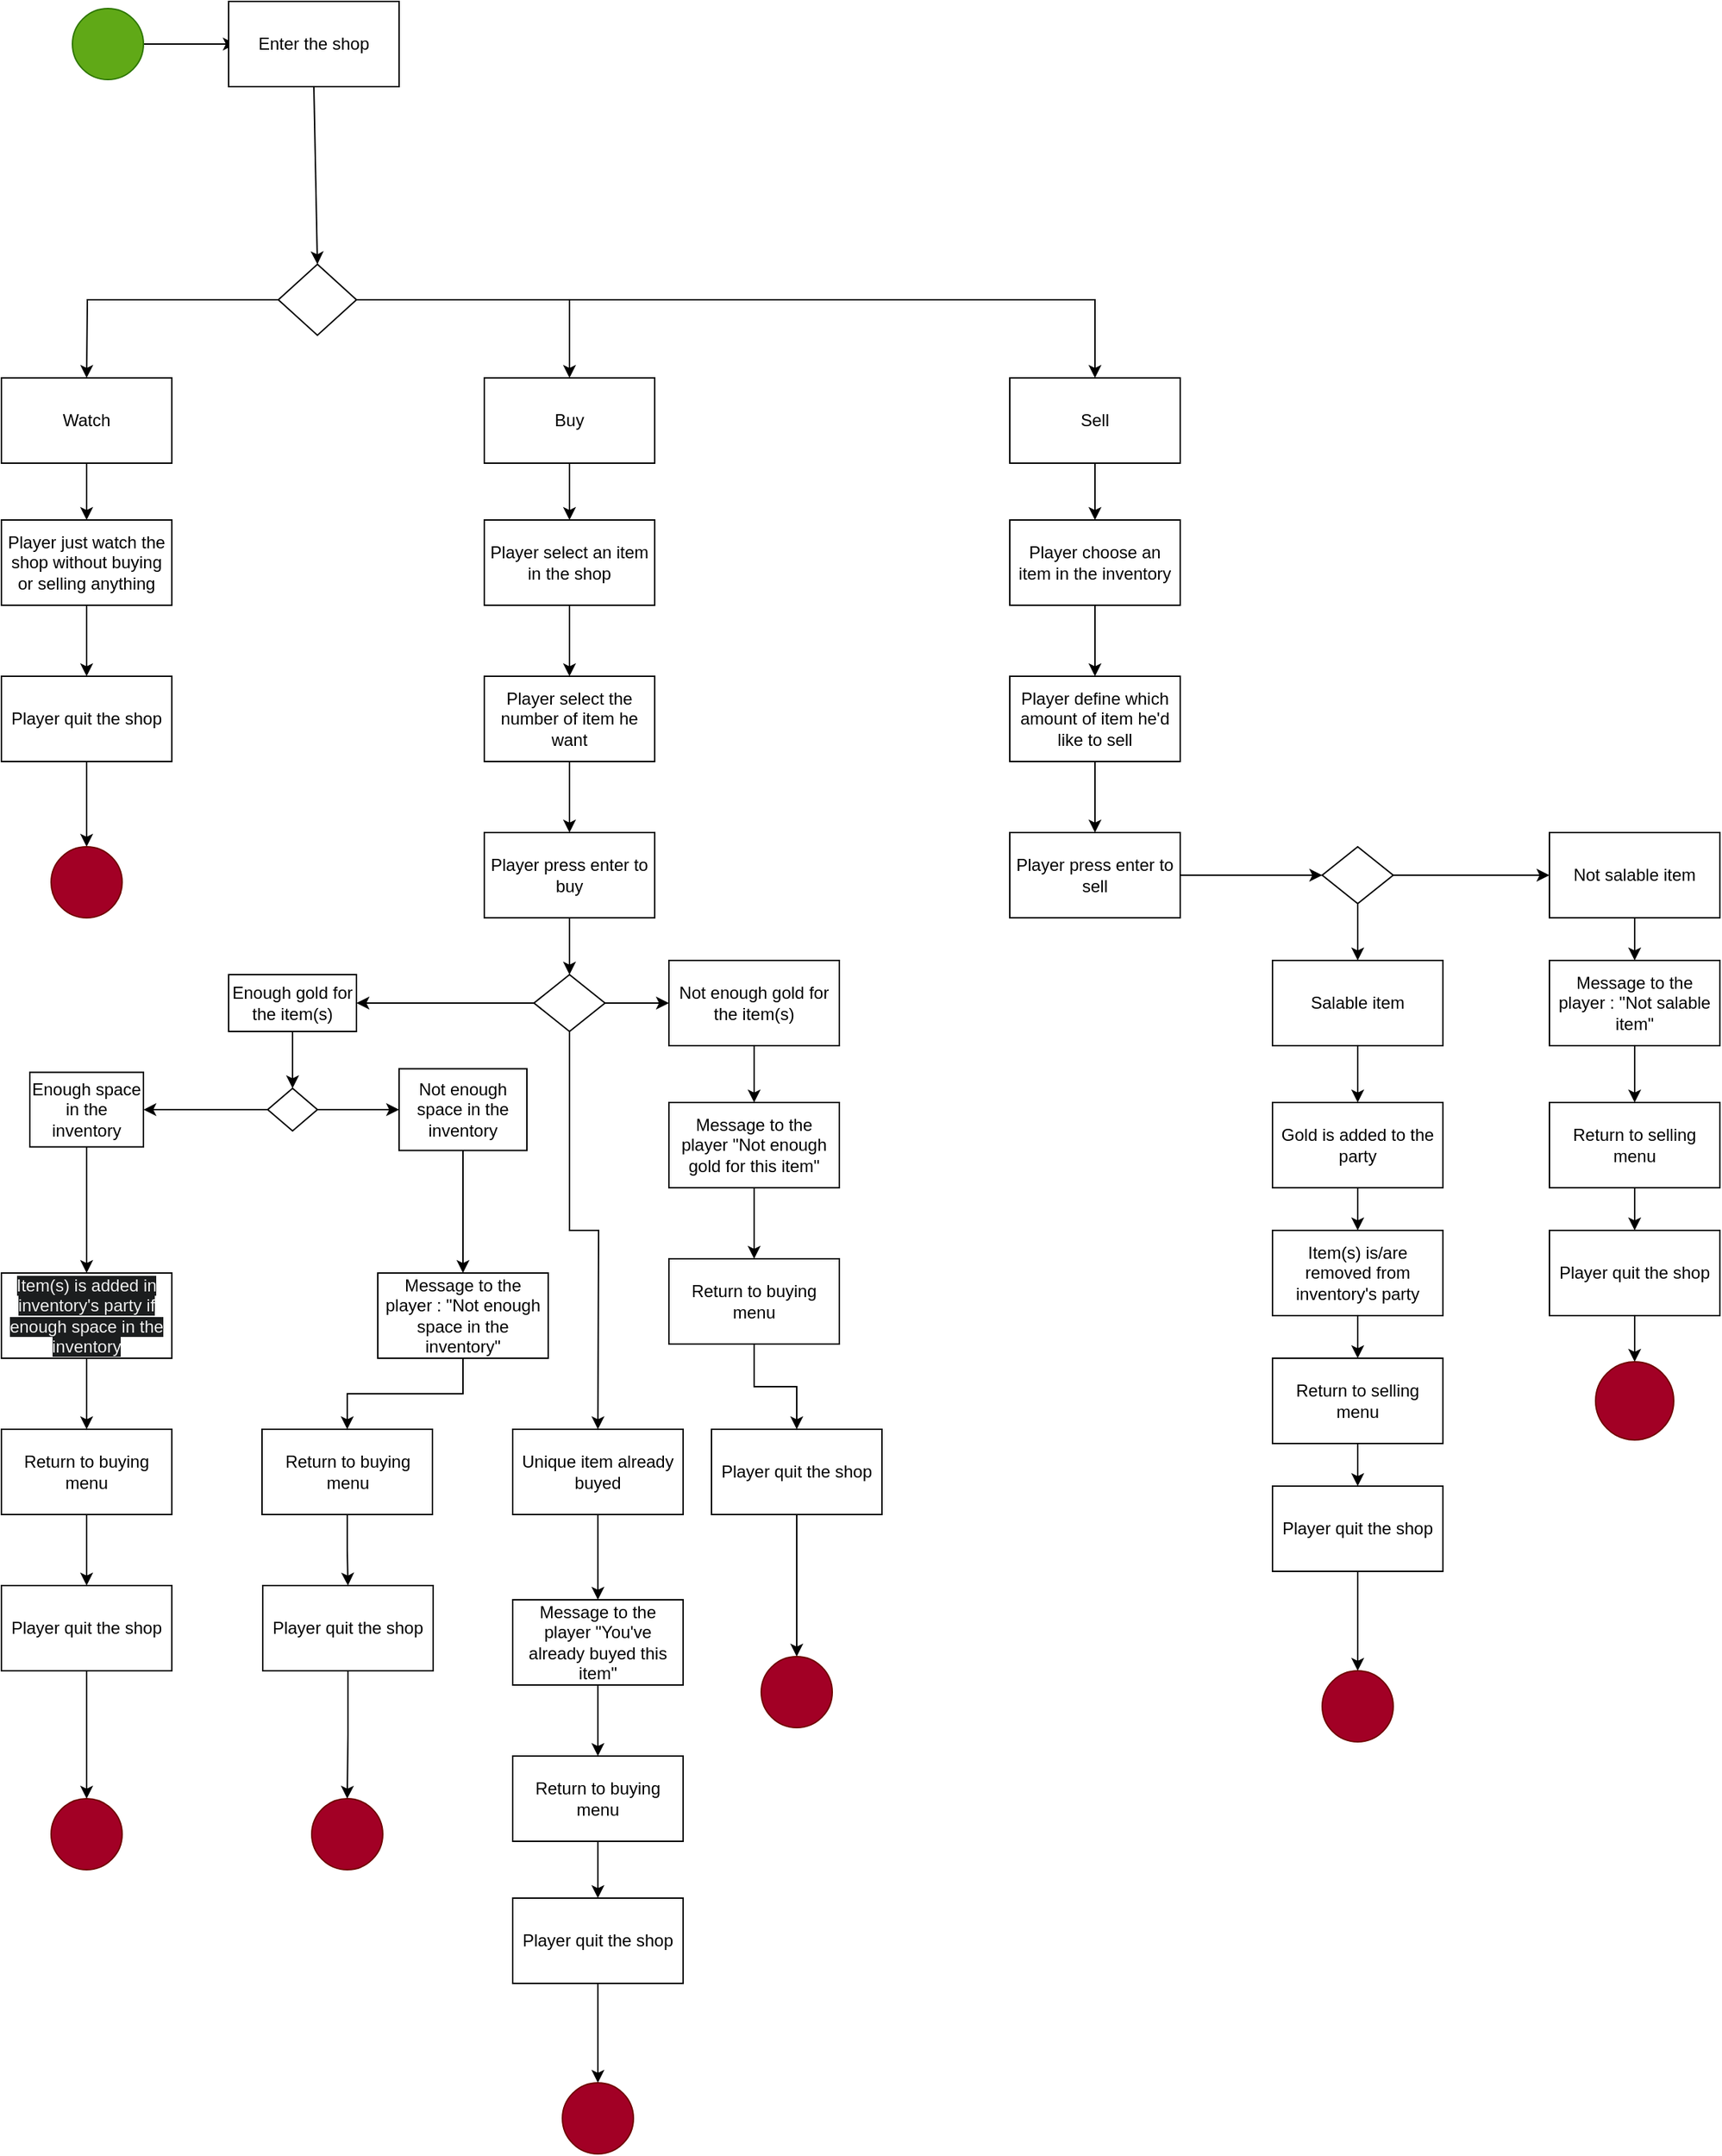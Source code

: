 <mxfile version="24.4.0" type="device">
  <diagram name="Page-1" id="2qSykwCqob5GgjjTFRmC">
    <mxGraphModel dx="2187" dy="1471" grid="1" gridSize="10" guides="1" tooltips="1" connect="1" arrows="1" fold="1" page="1" pageScale="1" pageWidth="827" pageHeight="1169" math="0" shadow="0">
      <root>
        <mxCell id="0" />
        <mxCell id="1" parent="0" />
        <mxCell id="kKEuB6KCMMG8iKgPUJUL-3" value="" style="edgeStyle=orthogonalEdgeStyle;rounded=0;orthogonalLoop=1;jettySize=auto;html=1;" parent="1" source="kKEuB6KCMMG8iKgPUJUL-1" edge="1">
          <mxGeometry relative="1" as="geometry">
            <mxPoint x="275" y="115" as="targetPoint" />
          </mxGeometry>
        </mxCell>
        <mxCell id="kKEuB6KCMMG8iKgPUJUL-1" value="" style="ellipse;whiteSpace=wrap;html=1;aspect=fixed;fillColor=#60a917;fontColor=#ffffff;strokeColor=#2D7600;" parent="1" vertex="1">
          <mxGeometry x="160" y="90" width="50" height="50" as="geometry" />
        </mxCell>
        <mxCell id="kKEuB6KCMMG8iKgPUJUL-4" value="Enter the shop" style="rounded=0;whiteSpace=wrap;html=1;" parent="1" vertex="1">
          <mxGeometry x="270" y="85" width="120" height="60" as="geometry" />
        </mxCell>
        <mxCell id="kKEuB6KCMMG8iKgPUJUL-9" style="edgeStyle=orthogonalEdgeStyle;rounded=0;orthogonalLoop=1;jettySize=auto;html=1;exitX=0;exitY=0.5;exitDx=0;exitDy=0;" parent="1" source="kKEuB6KCMMG8iKgPUJUL-6" edge="1">
          <mxGeometry relative="1" as="geometry">
            <mxPoint x="170" y="350" as="targetPoint" />
          </mxGeometry>
        </mxCell>
        <mxCell id="kKEuB6KCMMG8iKgPUJUL-13" style="edgeStyle=orthogonalEdgeStyle;rounded=0;orthogonalLoop=1;jettySize=auto;html=1;" parent="1" source="kKEuB6KCMMG8iKgPUJUL-6" target="kKEuB6KCMMG8iKgPUJUL-14" edge="1">
          <mxGeometry relative="1" as="geometry">
            <mxPoint x="470" y="340" as="targetPoint" />
          </mxGeometry>
        </mxCell>
        <mxCell id="A2CEU6B4wEXsO5W5bzTi-32" style="edgeStyle=orthogonalEdgeStyle;rounded=0;orthogonalLoop=1;jettySize=auto;html=1;entryX=0.5;entryY=0;entryDx=0;entryDy=0;" edge="1" parent="1" source="kKEuB6KCMMG8iKgPUJUL-6" target="kKEuB6KCMMG8iKgPUJUL-12">
          <mxGeometry relative="1" as="geometry">
            <mxPoint x="850" y="295" as="targetPoint" />
          </mxGeometry>
        </mxCell>
        <mxCell id="kKEuB6KCMMG8iKgPUJUL-6" value="" style="rhombus;whiteSpace=wrap;html=1;" parent="1" vertex="1">
          <mxGeometry x="305" y="270" width="55" height="50" as="geometry" />
        </mxCell>
        <mxCell id="kKEuB6KCMMG8iKgPUJUL-8" value="" style="endArrow=classic;html=1;rounded=0;entryX=0.5;entryY=0;entryDx=0;entryDy=0;exitX=0.5;exitY=1;exitDx=0;exitDy=0;" parent="1" source="kKEuB6KCMMG8iKgPUJUL-4" target="kKEuB6KCMMG8iKgPUJUL-6" edge="1">
          <mxGeometry width="50" height="50" relative="1" as="geometry">
            <mxPoint x="330" y="150" as="sourcePoint" />
            <mxPoint x="440" y="320" as="targetPoint" />
          </mxGeometry>
        </mxCell>
        <mxCell id="kKEuB6KCMMG8iKgPUJUL-15" style="edgeStyle=orthogonalEdgeStyle;rounded=0;orthogonalLoop=1;jettySize=auto;html=1;" parent="1" source="kKEuB6KCMMG8iKgPUJUL-10" target="kKEuB6KCMMG8iKgPUJUL-16" edge="1">
          <mxGeometry relative="1" as="geometry">
            <mxPoint x="170" y="480" as="targetPoint" />
          </mxGeometry>
        </mxCell>
        <mxCell id="kKEuB6KCMMG8iKgPUJUL-10" value="Watch" style="rounded=0;whiteSpace=wrap;html=1;" parent="1" vertex="1">
          <mxGeometry x="110" y="350" width="120" height="60" as="geometry" />
        </mxCell>
        <mxCell id="A2CEU6B4wEXsO5W5bzTi-59" style="edgeStyle=orthogonalEdgeStyle;rounded=0;orthogonalLoop=1;jettySize=auto;html=1;" edge="1" parent="1" source="kKEuB6KCMMG8iKgPUJUL-12" target="A2CEU6B4wEXsO5W5bzTi-60">
          <mxGeometry relative="1" as="geometry">
            <mxPoint x="880" y="470" as="targetPoint" />
          </mxGeometry>
        </mxCell>
        <mxCell id="kKEuB6KCMMG8iKgPUJUL-12" value="Sell" style="rounded=0;whiteSpace=wrap;html=1;" parent="1" vertex="1">
          <mxGeometry x="820" y="350" width="120" height="60" as="geometry" />
        </mxCell>
        <mxCell id="kKEuB6KCMMG8iKgPUJUL-22" style="edgeStyle=orthogonalEdgeStyle;rounded=0;orthogonalLoop=1;jettySize=auto;html=1;" parent="1" source="kKEuB6KCMMG8iKgPUJUL-14" target="kKEuB6KCMMG8iKgPUJUL-23" edge="1">
          <mxGeometry relative="1" as="geometry">
            <mxPoint x="510" y="480" as="targetPoint" />
          </mxGeometry>
        </mxCell>
        <mxCell id="kKEuB6KCMMG8iKgPUJUL-14" value="Buy" style="rounded=0;whiteSpace=wrap;html=1;" parent="1" vertex="1">
          <mxGeometry x="450" y="350" width="120" height="60" as="geometry" />
        </mxCell>
        <mxCell id="kKEuB6KCMMG8iKgPUJUL-17" style="edgeStyle=orthogonalEdgeStyle;rounded=0;orthogonalLoop=1;jettySize=auto;html=1;" parent="1" source="kKEuB6KCMMG8iKgPUJUL-16" edge="1">
          <mxGeometry relative="1" as="geometry">
            <mxPoint x="170" y="560" as="targetPoint" />
          </mxGeometry>
        </mxCell>
        <mxCell id="kKEuB6KCMMG8iKgPUJUL-16" value="Player just watch the shop without buying or selling anything" style="rounded=0;whiteSpace=wrap;html=1;" parent="1" vertex="1">
          <mxGeometry x="110" y="450" width="120" height="60" as="geometry" />
        </mxCell>
        <mxCell id="kKEuB6KCMMG8iKgPUJUL-20" style="edgeStyle=orthogonalEdgeStyle;rounded=0;orthogonalLoop=1;jettySize=auto;html=1;" parent="1" source="kKEuB6KCMMG8iKgPUJUL-19" target="kKEuB6KCMMG8iKgPUJUL-21" edge="1">
          <mxGeometry relative="1" as="geometry">
            <mxPoint x="170" y="690" as="targetPoint" />
          </mxGeometry>
        </mxCell>
        <mxCell id="kKEuB6KCMMG8iKgPUJUL-19" value="Player quit the shop" style="rounded=0;whiteSpace=wrap;html=1;" parent="1" vertex="1">
          <mxGeometry x="110" y="560" width="120" height="60" as="geometry" />
        </mxCell>
        <mxCell id="kKEuB6KCMMG8iKgPUJUL-21" value="" style="ellipse;whiteSpace=wrap;html=1;aspect=fixed;fillColor=#a20025;fontColor=#ffffff;strokeColor=#6F0000;" parent="1" vertex="1">
          <mxGeometry x="145" y="680" width="50" height="50" as="geometry" />
        </mxCell>
        <mxCell id="kKEuB6KCMMG8iKgPUJUL-24" style="edgeStyle=orthogonalEdgeStyle;rounded=0;orthogonalLoop=1;jettySize=auto;html=1;" parent="1" source="kKEuB6KCMMG8iKgPUJUL-23" target="kKEuB6KCMMG8iKgPUJUL-25" edge="1">
          <mxGeometry relative="1" as="geometry">
            <mxPoint x="510" y="560" as="targetPoint" />
          </mxGeometry>
        </mxCell>
        <mxCell id="kKEuB6KCMMG8iKgPUJUL-23" value="Player select an item in the shop" style="rounded=0;whiteSpace=wrap;html=1;" parent="1" vertex="1">
          <mxGeometry x="450" y="450" width="120" height="60" as="geometry" />
        </mxCell>
        <mxCell id="A2CEU6B4wEXsO5W5bzTi-1" style="edgeStyle=orthogonalEdgeStyle;rounded=0;orthogonalLoop=1;jettySize=auto;html=1;" edge="1" parent="1" source="kKEuB6KCMMG8iKgPUJUL-25">
          <mxGeometry relative="1" as="geometry">
            <mxPoint x="510" y="670" as="targetPoint" />
          </mxGeometry>
        </mxCell>
        <mxCell id="kKEuB6KCMMG8iKgPUJUL-25" value="Player select the number of item he want" style="rounded=0;whiteSpace=wrap;html=1;" parent="1" vertex="1">
          <mxGeometry x="450" y="560" width="120" height="60" as="geometry" />
        </mxCell>
        <mxCell id="A2CEU6B4wEXsO5W5bzTi-3" style="edgeStyle=orthogonalEdgeStyle;rounded=0;orthogonalLoop=1;jettySize=auto;html=1;" edge="1" parent="1" source="A2CEU6B4wEXsO5W5bzTi-2" target="A2CEU6B4wEXsO5W5bzTi-12">
          <mxGeometry relative="1" as="geometry">
            <mxPoint x="510" y="770" as="targetPoint" />
          </mxGeometry>
        </mxCell>
        <mxCell id="A2CEU6B4wEXsO5W5bzTi-2" value="Player press enter to buy" style="rounded=0;whiteSpace=wrap;html=1;" vertex="1" parent="1">
          <mxGeometry x="450" y="670" width="120" height="60" as="geometry" />
        </mxCell>
        <mxCell id="A2CEU6B4wEXsO5W5bzTi-33" style="edgeStyle=orthogonalEdgeStyle;rounded=0;orthogonalLoop=1;jettySize=auto;html=1;" edge="1" parent="1" source="A2CEU6B4wEXsO5W5bzTi-6" target="A2CEU6B4wEXsO5W5bzTi-34">
          <mxGeometry relative="1" as="geometry">
            <mxPoint x="170" y="1100" as="targetPoint" />
          </mxGeometry>
        </mxCell>
        <mxCell id="A2CEU6B4wEXsO5W5bzTi-6" value="&lt;span style=&quot;color: rgb(240, 240, 240); font-family: Helvetica; font-size: 12px; font-style: normal; font-variant-ligatures: normal; font-variant-caps: normal; font-weight: 400; letter-spacing: normal; orphans: 2; text-align: left; text-indent: 0px; text-transform: none; widows: 2; word-spacing: 0px; -webkit-text-stroke-width: 0px; white-space: normal; background-color: rgb(27, 29, 30); text-decoration-thickness: initial; text-decoration-style: initial; text-decoration-color: initial; display: inline !important; float: none;&quot;&gt;Item(s) is added in inventory&#39;s party if enough space in the inventory&lt;/span&gt;" style="rounded=0;whiteSpace=wrap;html=1;" vertex="1" parent="1">
          <mxGeometry x="110" y="980" width="120" height="60" as="geometry" />
        </mxCell>
        <mxCell id="A2CEU6B4wEXsO5W5bzTi-9" style="edgeStyle=orthogonalEdgeStyle;rounded=0;orthogonalLoop=1;jettySize=auto;html=1;" edge="1" parent="1" source="A2CEU6B4wEXsO5W5bzTi-8" target="A2CEU6B4wEXsO5W5bzTi-10">
          <mxGeometry relative="1" as="geometry">
            <mxPoint x="690" y="910" as="targetPoint" />
          </mxGeometry>
        </mxCell>
        <mxCell id="A2CEU6B4wEXsO5W5bzTi-8" value="Not enough gold for the item(s)" style="rounded=0;whiteSpace=wrap;html=1;" vertex="1" parent="1">
          <mxGeometry x="580" y="760" width="120" height="60" as="geometry" />
        </mxCell>
        <mxCell id="A2CEU6B4wEXsO5W5bzTi-39" style="edgeStyle=orthogonalEdgeStyle;rounded=0;orthogonalLoop=1;jettySize=auto;html=1;" edge="1" parent="1" source="A2CEU6B4wEXsO5W5bzTi-10" target="A2CEU6B4wEXsO5W5bzTi-40">
          <mxGeometry relative="1" as="geometry">
            <mxPoint x="640" y="1000" as="targetPoint" />
          </mxGeometry>
        </mxCell>
        <mxCell id="A2CEU6B4wEXsO5W5bzTi-10" value="Message to the player &quot;Not enough gold for this item&quot;" style="rounded=0;whiteSpace=wrap;html=1;" vertex="1" parent="1">
          <mxGeometry x="580" y="860" width="120" height="60" as="geometry" />
        </mxCell>
        <mxCell id="A2CEU6B4wEXsO5W5bzTi-13" style="edgeStyle=orthogonalEdgeStyle;rounded=0;orthogonalLoop=1;jettySize=auto;html=1;entryX=0;entryY=0.5;entryDx=0;entryDy=0;" edge="1" parent="1" source="A2CEU6B4wEXsO5W5bzTi-12" target="A2CEU6B4wEXsO5W5bzTi-8">
          <mxGeometry relative="1" as="geometry" />
        </mxCell>
        <mxCell id="A2CEU6B4wEXsO5W5bzTi-14" style="edgeStyle=orthogonalEdgeStyle;rounded=0;orthogonalLoop=1;jettySize=auto;html=1;" edge="1" parent="1" source="A2CEU6B4wEXsO5W5bzTi-12" target="A2CEU6B4wEXsO5W5bzTi-15">
          <mxGeometry relative="1" as="geometry">
            <mxPoint x="440" y="790" as="targetPoint" />
          </mxGeometry>
        </mxCell>
        <mxCell id="A2CEU6B4wEXsO5W5bzTi-28" style="edgeStyle=orthogonalEdgeStyle;rounded=0;orthogonalLoop=1;jettySize=auto;html=1;" edge="1" parent="1" source="A2CEU6B4wEXsO5W5bzTi-12">
          <mxGeometry relative="1" as="geometry">
            <mxPoint x="530" y="1090" as="targetPoint" />
          </mxGeometry>
        </mxCell>
        <mxCell id="A2CEU6B4wEXsO5W5bzTi-12" value="" style="rhombus;whiteSpace=wrap;html=1;" vertex="1" parent="1">
          <mxGeometry x="485" y="770" width="50" height="40" as="geometry" />
        </mxCell>
        <mxCell id="A2CEU6B4wEXsO5W5bzTi-17" style="edgeStyle=orthogonalEdgeStyle;rounded=0;orthogonalLoop=1;jettySize=auto;html=1;" edge="1" parent="1" source="A2CEU6B4wEXsO5W5bzTi-15" target="A2CEU6B4wEXsO5W5bzTi-18">
          <mxGeometry relative="1" as="geometry">
            <mxPoint x="395" y="850" as="targetPoint" />
            <Array as="points">
              <mxPoint x="320" y="865" />
            </Array>
          </mxGeometry>
        </mxCell>
        <mxCell id="A2CEU6B4wEXsO5W5bzTi-15" value="Enough gold for the item(s)" style="rounded=0;whiteSpace=wrap;html=1;" vertex="1" parent="1">
          <mxGeometry x="270" y="770" width="90" height="40" as="geometry" />
        </mxCell>
        <mxCell id="A2CEU6B4wEXsO5W5bzTi-19" style="edgeStyle=orthogonalEdgeStyle;rounded=0;orthogonalLoop=1;jettySize=auto;html=1;" edge="1" parent="1" source="A2CEU6B4wEXsO5W5bzTi-18" target="A2CEU6B4wEXsO5W5bzTi-20">
          <mxGeometry relative="1" as="geometry">
            <mxPoint x="340" y="865" as="targetPoint" />
          </mxGeometry>
        </mxCell>
        <mxCell id="A2CEU6B4wEXsO5W5bzTi-22" style="edgeStyle=orthogonalEdgeStyle;rounded=0;orthogonalLoop=1;jettySize=auto;html=1;" edge="1" parent="1" source="A2CEU6B4wEXsO5W5bzTi-18">
          <mxGeometry relative="1" as="geometry">
            <mxPoint x="390" y="865" as="targetPoint" />
          </mxGeometry>
        </mxCell>
        <mxCell id="A2CEU6B4wEXsO5W5bzTi-18" value="" style="rhombus;whiteSpace=wrap;html=1;" vertex="1" parent="1">
          <mxGeometry x="297.5" y="850" width="35" height="30" as="geometry" />
        </mxCell>
        <mxCell id="A2CEU6B4wEXsO5W5bzTi-27" style="edgeStyle=orthogonalEdgeStyle;rounded=0;orthogonalLoop=1;jettySize=auto;html=1;entryX=0.5;entryY=0;entryDx=0;entryDy=0;" edge="1" parent="1" source="A2CEU6B4wEXsO5W5bzTi-20" target="A2CEU6B4wEXsO5W5bzTi-6">
          <mxGeometry relative="1" as="geometry" />
        </mxCell>
        <mxCell id="A2CEU6B4wEXsO5W5bzTi-20" value="Enough space in the inventory" style="rounded=0;whiteSpace=wrap;html=1;" vertex="1" parent="1">
          <mxGeometry x="130" y="838.75" width="80" height="52.5" as="geometry" />
        </mxCell>
        <mxCell id="A2CEU6B4wEXsO5W5bzTi-24" style="edgeStyle=orthogonalEdgeStyle;rounded=0;orthogonalLoop=1;jettySize=auto;html=1;" edge="1" parent="1" source="A2CEU6B4wEXsO5W5bzTi-23" target="A2CEU6B4wEXsO5W5bzTi-25">
          <mxGeometry relative="1" as="geometry">
            <mxPoint x="510" y="940" as="targetPoint" />
          </mxGeometry>
        </mxCell>
        <mxCell id="A2CEU6B4wEXsO5W5bzTi-23" value="Not enough space in the inventory" style="rounded=0;whiteSpace=wrap;html=1;" vertex="1" parent="1">
          <mxGeometry x="390" y="836.25" width="90" height="57.5" as="geometry" />
        </mxCell>
        <mxCell id="A2CEU6B4wEXsO5W5bzTi-35" style="edgeStyle=orthogonalEdgeStyle;rounded=0;orthogonalLoop=1;jettySize=auto;html=1;" edge="1" parent="1" source="A2CEU6B4wEXsO5W5bzTi-25" target="A2CEU6B4wEXsO5W5bzTi-36">
          <mxGeometry relative="1" as="geometry">
            <mxPoint x="380" y="1100" as="targetPoint" />
          </mxGeometry>
        </mxCell>
        <mxCell id="A2CEU6B4wEXsO5W5bzTi-25" value="Message to the player : &quot;Not enough space in the inventory&quot;" style="rounded=0;whiteSpace=wrap;html=1;" vertex="1" parent="1">
          <mxGeometry x="375" y="980" width="120" height="60" as="geometry" />
        </mxCell>
        <mxCell id="A2CEU6B4wEXsO5W5bzTi-30" style="edgeStyle=orthogonalEdgeStyle;rounded=0;orthogonalLoop=1;jettySize=auto;html=1;" edge="1" parent="1" source="A2CEU6B4wEXsO5W5bzTi-29" target="A2CEU6B4wEXsO5W5bzTi-31">
          <mxGeometry relative="1" as="geometry">
            <mxPoint x="530" y="1240" as="targetPoint" />
          </mxGeometry>
        </mxCell>
        <mxCell id="A2CEU6B4wEXsO5W5bzTi-29" value="Unique item already buyed" style="rounded=0;whiteSpace=wrap;html=1;" vertex="1" parent="1">
          <mxGeometry x="470" y="1090" width="120" height="60" as="geometry" />
        </mxCell>
        <mxCell id="A2CEU6B4wEXsO5W5bzTi-37" style="edgeStyle=orthogonalEdgeStyle;rounded=0;orthogonalLoop=1;jettySize=auto;html=1;" edge="1" parent="1" source="A2CEU6B4wEXsO5W5bzTi-31" target="A2CEU6B4wEXsO5W5bzTi-38">
          <mxGeometry relative="1" as="geometry">
            <mxPoint x="530" y="1350" as="targetPoint" />
          </mxGeometry>
        </mxCell>
        <mxCell id="A2CEU6B4wEXsO5W5bzTi-31" value="Message to the player &quot;You&#39;ve already buyed this item&quot;" style="rounded=0;whiteSpace=wrap;html=1;" vertex="1" parent="1">
          <mxGeometry x="470" y="1210" width="120" height="60" as="geometry" />
        </mxCell>
        <mxCell id="A2CEU6B4wEXsO5W5bzTi-42" style="edgeStyle=orthogonalEdgeStyle;rounded=0;orthogonalLoop=1;jettySize=auto;html=1;" edge="1" parent="1" source="A2CEU6B4wEXsO5W5bzTi-34" target="A2CEU6B4wEXsO5W5bzTi-43">
          <mxGeometry relative="1" as="geometry">
            <mxPoint x="170" y="1230" as="targetPoint" />
          </mxGeometry>
        </mxCell>
        <mxCell id="A2CEU6B4wEXsO5W5bzTi-34" value="Return to buying menu" style="rounded=0;whiteSpace=wrap;html=1;" vertex="1" parent="1">
          <mxGeometry x="110" y="1090" width="120" height="60" as="geometry" />
        </mxCell>
        <mxCell id="A2CEU6B4wEXsO5W5bzTi-44" style="edgeStyle=orthogonalEdgeStyle;rounded=0;orthogonalLoop=1;jettySize=auto;html=1;" edge="1" parent="1" source="A2CEU6B4wEXsO5W5bzTi-36" target="A2CEU6B4wEXsO5W5bzTi-45">
          <mxGeometry relative="1" as="geometry">
            <mxPoint x="353.5" y="1200" as="targetPoint" />
          </mxGeometry>
        </mxCell>
        <mxCell id="A2CEU6B4wEXsO5W5bzTi-36" value="Return to buying menu" style="rounded=0;whiteSpace=wrap;html=1;" vertex="1" parent="1">
          <mxGeometry x="293.5" y="1090" width="120" height="60" as="geometry" />
        </mxCell>
        <mxCell id="A2CEU6B4wEXsO5W5bzTi-46" style="edgeStyle=orthogonalEdgeStyle;rounded=0;orthogonalLoop=1;jettySize=auto;html=1;" edge="1" parent="1" source="A2CEU6B4wEXsO5W5bzTi-38" target="A2CEU6B4wEXsO5W5bzTi-47">
          <mxGeometry relative="1" as="geometry">
            <mxPoint x="530" y="1440" as="targetPoint" />
          </mxGeometry>
        </mxCell>
        <mxCell id="A2CEU6B4wEXsO5W5bzTi-38" value="Return to buying menu" style="rounded=0;whiteSpace=wrap;html=1;" vertex="1" parent="1">
          <mxGeometry x="470" y="1320" width="120" height="60" as="geometry" />
        </mxCell>
        <mxCell id="A2CEU6B4wEXsO5W5bzTi-48" style="edgeStyle=orthogonalEdgeStyle;rounded=0;orthogonalLoop=1;jettySize=auto;html=1;" edge="1" parent="1" source="A2CEU6B4wEXsO5W5bzTi-40" target="A2CEU6B4wEXsO5W5bzTi-49">
          <mxGeometry relative="1" as="geometry">
            <mxPoint x="640" y="1100" as="targetPoint" />
          </mxGeometry>
        </mxCell>
        <mxCell id="A2CEU6B4wEXsO5W5bzTi-40" value="Return to buying menu" style="rounded=0;whiteSpace=wrap;html=1;" vertex="1" parent="1">
          <mxGeometry x="580" y="970" width="120" height="60" as="geometry" />
        </mxCell>
        <mxCell id="A2CEU6B4wEXsO5W5bzTi-50" style="edgeStyle=orthogonalEdgeStyle;rounded=0;orthogonalLoop=1;jettySize=auto;html=1;" edge="1" parent="1" source="A2CEU6B4wEXsO5W5bzTi-43" target="A2CEU6B4wEXsO5W5bzTi-51">
          <mxGeometry relative="1" as="geometry">
            <mxPoint x="170" y="1310" as="targetPoint" />
          </mxGeometry>
        </mxCell>
        <mxCell id="A2CEU6B4wEXsO5W5bzTi-43" value="Player quit the shop" style="rounded=0;whiteSpace=wrap;html=1;" vertex="1" parent="1">
          <mxGeometry x="110" y="1200" width="120" height="60" as="geometry" />
        </mxCell>
        <mxCell id="A2CEU6B4wEXsO5W5bzTi-52" style="edgeStyle=orthogonalEdgeStyle;rounded=0;orthogonalLoop=1;jettySize=auto;html=1;" edge="1" parent="1" source="A2CEU6B4wEXsO5W5bzTi-45" target="A2CEU6B4wEXsO5W5bzTi-53">
          <mxGeometry relative="1" as="geometry">
            <mxPoint x="354.0" y="1350" as="targetPoint" />
          </mxGeometry>
        </mxCell>
        <mxCell id="A2CEU6B4wEXsO5W5bzTi-45" value="Player quit the shop" style="rounded=0;whiteSpace=wrap;html=1;" vertex="1" parent="1">
          <mxGeometry x="294.0" y="1200" width="120" height="60" as="geometry" />
        </mxCell>
        <mxCell id="A2CEU6B4wEXsO5W5bzTi-54" style="edgeStyle=orthogonalEdgeStyle;rounded=0;orthogonalLoop=1;jettySize=auto;html=1;" edge="1" parent="1" source="A2CEU6B4wEXsO5W5bzTi-47">
          <mxGeometry relative="1" as="geometry">
            <mxPoint x="530" y="1550" as="targetPoint" />
          </mxGeometry>
        </mxCell>
        <mxCell id="A2CEU6B4wEXsO5W5bzTi-47" value="Player quit the shop" style="rounded=0;whiteSpace=wrap;html=1;" vertex="1" parent="1">
          <mxGeometry x="470" y="1420" width="120" height="60" as="geometry" />
        </mxCell>
        <mxCell id="A2CEU6B4wEXsO5W5bzTi-56" style="edgeStyle=orthogonalEdgeStyle;rounded=0;orthogonalLoop=1;jettySize=auto;html=1;" edge="1" parent="1" source="A2CEU6B4wEXsO5W5bzTi-49">
          <mxGeometry relative="1" as="geometry">
            <mxPoint x="670" y="1250" as="targetPoint" />
          </mxGeometry>
        </mxCell>
        <mxCell id="A2CEU6B4wEXsO5W5bzTi-49" value="Player quit the shop" style="rounded=0;whiteSpace=wrap;html=1;" vertex="1" parent="1">
          <mxGeometry x="610" y="1090" width="120" height="60" as="geometry" />
        </mxCell>
        <mxCell id="A2CEU6B4wEXsO5W5bzTi-51" value="" style="ellipse;whiteSpace=wrap;html=1;aspect=fixed;fillColor=#a20025;fontColor=#ffffff;strokeColor=#6F0000;" vertex="1" parent="1">
          <mxGeometry x="145" y="1350" width="50" height="50" as="geometry" />
        </mxCell>
        <mxCell id="A2CEU6B4wEXsO5W5bzTi-53" value="" style="ellipse;whiteSpace=wrap;html=1;aspect=fixed;fillColor=#a20025;fontColor=#ffffff;strokeColor=#6F0000;" vertex="1" parent="1">
          <mxGeometry x="328.5" y="1350" width="50" height="50" as="geometry" />
        </mxCell>
        <mxCell id="A2CEU6B4wEXsO5W5bzTi-55" value="" style="ellipse;whiteSpace=wrap;html=1;aspect=fixed;fillColor=#a20025;fontColor=#ffffff;strokeColor=#6F0000;" vertex="1" parent="1">
          <mxGeometry x="505" y="1550" width="50" height="50" as="geometry" />
        </mxCell>
        <mxCell id="A2CEU6B4wEXsO5W5bzTi-57" value="" style="ellipse;whiteSpace=wrap;html=1;aspect=fixed;fillColor=#a20025;fontColor=#ffffff;strokeColor=#6F0000;" vertex="1" parent="1">
          <mxGeometry x="645" y="1250" width="50" height="50" as="geometry" />
        </mxCell>
        <mxCell id="A2CEU6B4wEXsO5W5bzTi-61" style="edgeStyle=orthogonalEdgeStyle;rounded=0;orthogonalLoop=1;jettySize=auto;html=1;" edge="1" parent="1" source="A2CEU6B4wEXsO5W5bzTi-60" target="A2CEU6B4wEXsO5W5bzTi-62">
          <mxGeometry relative="1" as="geometry">
            <mxPoint x="880" y="570" as="targetPoint" />
          </mxGeometry>
        </mxCell>
        <mxCell id="A2CEU6B4wEXsO5W5bzTi-60" value="Player choose an item in the inventory" style="rounded=0;whiteSpace=wrap;html=1;" vertex="1" parent="1">
          <mxGeometry x="820" y="450" width="120" height="60" as="geometry" />
        </mxCell>
        <mxCell id="A2CEU6B4wEXsO5W5bzTi-63" style="edgeStyle=orthogonalEdgeStyle;rounded=0;orthogonalLoop=1;jettySize=auto;html=1;" edge="1" parent="1" source="A2CEU6B4wEXsO5W5bzTi-62" target="A2CEU6B4wEXsO5W5bzTi-64">
          <mxGeometry relative="1" as="geometry">
            <mxPoint x="880" y="670" as="targetPoint" />
          </mxGeometry>
        </mxCell>
        <mxCell id="A2CEU6B4wEXsO5W5bzTi-62" value="Player define which amount of item he&#39;d like to sell" style="rounded=0;whiteSpace=wrap;html=1;" vertex="1" parent="1">
          <mxGeometry x="820" y="560" width="120" height="60" as="geometry" />
        </mxCell>
        <mxCell id="A2CEU6B4wEXsO5W5bzTi-65" style="edgeStyle=orthogonalEdgeStyle;rounded=0;orthogonalLoop=1;jettySize=auto;html=1;" edge="1" parent="1" source="A2CEU6B4wEXsO5W5bzTi-64" target="A2CEU6B4wEXsO5W5bzTi-66">
          <mxGeometry relative="1" as="geometry">
            <mxPoint x="1040" y="700" as="targetPoint" />
          </mxGeometry>
        </mxCell>
        <mxCell id="A2CEU6B4wEXsO5W5bzTi-64" value="Player press enter to sell" style="rounded=0;whiteSpace=wrap;html=1;" vertex="1" parent="1">
          <mxGeometry x="820" y="670" width="120" height="60" as="geometry" />
        </mxCell>
        <mxCell id="A2CEU6B4wEXsO5W5bzTi-67" style="edgeStyle=orthogonalEdgeStyle;rounded=0;orthogonalLoop=1;jettySize=auto;html=1;" edge="1" parent="1" source="A2CEU6B4wEXsO5W5bzTi-66" target="A2CEU6B4wEXsO5W5bzTi-68">
          <mxGeometry relative="1" as="geometry">
            <mxPoint x="1065" y="790" as="targetPoint" />
          </mxGeometry>
        </mxCell>
        <mxCell id="A2CEU6B4wEXsO5W5bzTi-69" style="edgeStyle=orthogonalEdgeStyle;rounded=0;orthogonalLoop=1;jettySize=auto;html=1;" edge="1" parent="1" source="A2CEU6B4wEXsO5W5bzTi-66" target="A2CEU6B4wEXsO5W5bzTi-70">
          <mxGeometry relative="1" as="geometry">
            <mxPoint x="1260.0" y="700" as="targetPoint" />
          </mxGeometry>
        </mxCell>
        <mxCell id="A2CEU6B4wEXsO5W5bzTi-66" value="" style="rhombus;whiteSpace=wrap;html=1;" vertex="1" parent="1">
          <mxGeometry x="1040" y="680" width="50" height="40" as="geometry" />
        </mxCell>
        <mxCell id="A2CEU6B4wEXsO5W5bzTi-71" style="edgeStyle=orthogonalEdgeStyle;rounded=0;orthogonalLoop=1;jettySize=auto;html=1;" edge="1" parent="1" source="A2CEU6B4wEXsO5W5bzTi-68" target="A2CEU6B4wEXsO5W5bzTi-72">
          <mxGeometry relative="1" as="geometry">
            <mxPoint x="1065" y="890" as="targetPoint" />
          </mxGeometry>
        </mxCell>
        <mxCell id="A2CEU6B4wEXsO5W5bzTi-68" value="Salable item" style="rounded=0;whiteSpace=wrap;html=1;" vertex="1" parent="1">
          <mxGeometry x="1005" y="760" width="120" height="60" as="geometry" />
        </mxCell>
        <mxCell id="A2CEU6B4wEXsO5W5bzTi-75" style="edgeStyle=orthogonalEdgeStyle;rounded=0;orthogonalLoop=1;jettySize=auto;html=1;" edge="1" parent="1" source="A2CEU6B4wEXsO5W5bzTi-70" target="A2CEU6B4wEXsO5W5bzTi-76">
          <mxGeometry relative="1" as="geometry">
            <mxPoint x="1260.0" y="800" as="targetPoint" />
          </mxGeometry>
        </mxCell>
        <mxCell id="A2CEU6B4wEXsO5W5bzTi-70" value="Not salable item" style="rounded=0;whiteSpace=wrap;html=1;" vertex="1" parent="1">
          <mxGeometry x="1200.0" y="670" width="120" height="60" as="geometry" />
        </mxCell>
        <mxCell id="A2CEU6B4wEXsO5W5bzTi-73" style="edgeStyle=orthogonalEdgeStyle;rounded=0;orthogonalLoop=1;jettySize=auto;html=1;" edge="1" parent="1" source="A2CEU6B4wEXsO5W5bzTi-72" target="A2CEU6B4wEXsO5W5bzTi-74">
          <mxGeometry relative="1" as="geometry">
            <mxPoint x="1065" y="970" as="targetPoint" />
          </mxGeometry>
        </mxCell>
        <mxCell id="A2CEU6B4wEXsO5W5bzTi-72" value="Gold is added to the party" style="rounded=0;whiteSpace=wrap;html=1;" vertex="1" parent="1">
          <mxGeometry x="1005" y="860" width="120" height="60" as="geometry" />
        </mxCell>
        <mxCell id="A2CEU6B4wEXsO5W5bzTi-79" style="edgeStyle=orthogonalEdgeStyle;rounded=0;orthogonalLoop=1;jettySize=auto;html=1;" edge="1" parent="1" source="A2CEU6B4wEXsO5W5bzTi-74" target="A2CEU6B4wEXsO5W5bzTi-80">
          <mxGeometry relative="1" as="geometry">
            <mxPoint x="1065" y="1050" as="targetPoint" />
          </mxGeometry>
        </mxCell>
        <mxCell id="A2CEU6B4wEXsO5W5bzTi-74" value="Item(s) is/are removed from inventory&#39;s party" style="rounded=0;whiteSpace=wrap;html=1;" vertex="1" parent="1">
          <mxGeometry x="1005" y="950" width="120" height="60" as="geometry" />
        </mxCell>
        <mxCell id="A2CEU6B4wEXsO5W5bzTi-77" style="edgeStyle=orthogonalEdgeStyle;rounded=0;orthogonalLoop=1;jettySize=auto;html=1;" edge="1" parent="1" source="A2CEU6B4wEXsO5W5bzTi-76" target="A2CEU6B4wEXsO5W5bzTi-78">
          <mxGeometry relative="1" as="geometry">
            <mxPoint x="1260.0" y="870" as="targetPoint" />
          </mxGeometry>
        </mxCell>
        <mxCell id="A2CEU6B4wEXsO5W5bzTi-76" value="Message to the player : &quot;Not salable item&quot;" style="rounded=0;whiteSpace=wrap;html=1;" vertex="1" parent="1">
          <mxGeometry x="1200.0" y="760" width="120" height="60" as="geometry" />
        </mxCell>
        <mxCell id="A2CEU6B4wEXsO5W5bzTi-81" style="edgeStyle=orthogonalEdgeStyle;rounded=0;orthogonalLoop=1;jettySize=auto;html=1;" edge="1" parent="1" source="A2CEU6B4wEXsO5W5bzTi-78" target="A2CEU6B4wEXsO5W5bzTi-82">
          <mxGeometry relative="1" as="geometry">
            <mxPoint x="1260.0" y="950" as="targetPoint" />
          </mxGeometry>
        </mxCell>
        <mxCell id="A2CEU6B4wEXsO5W5bzTi-78" value="Return to selling menu" style="rounded=0;whiteSpace=wrap;html=1;" vertex="1" parent="1">
          <mxGeometry x="1200.0" y="860" width="120" height="60" as="geometry" />
        </mxCell>
        <mxCell id="A2CEU6B4wEXsO5W5bzTi-86" style="edgeStyle=orthogonalEdgeStyle;rounded=0;orthogonalLoop=1;jettySize=auto;html=1;" edge="1" parent="1" source="A2CEU6B4wEXsO5W5bzTi-80" target="A2CEU6B4wEXsO5W5bzTi-87">
          <mxGeometry relative="1" as="geometry">
            <mxPoint x="1065" y="1160" as="targetPoint" />
          </mxGeometry>
        </mxCell>
        <mxCell id="A2CEU6B4wEXsO5W5bzTi-80" value="Return to selling menu" style="rounded=0;whiteSpace=wrap;html=1;" vertex="1" parent="1">
          <mxGeometry x="1005" y="1040" width="120" height="60" as="geometry" />
        </mxCell>
        <mxCell id="A2CEU6B4wEXsO5W5bzTi-83" style="edgeStyle=orthogonalEdgeStyle;rounded=0;orthogonalLoop=1;jettySize=auto;html=1;entryX=0.5;entryY=0;entryDx=0;entryDy=0;" edge="1" parent="1" source="A2CEU6B4wEXsO5W5bzTi-82" target="A2CEU6B4wEXsO5W5bzTi-85">
          <mxGeometry relative="1" as="geometry">
            <mxPoint x="1260.0" y="1040" as="targetPoint" />
          </mxGeometry>
        </mxCell>
        <mxCell id="A2CEU6B4wEXsO5W5bzTi-82" value="Player quit the shop" style="rounded=0;whiteSpace=wrap;html=1;" vertex="1" parent="1">
          <mxGeometry x="1200.0" y="950" width="120" height="60" as="geometry" />
        </mxCell>
        <mxCell id="A2CEU6B4wEXsO5W5bzTi-85" value="" style="ellipse;whiteSpace=wrap;html=1;aspect=fixed;fillColor=#a20025;fontColor=#ffffff;strokeColor=#6F0000;" vertex="1" parent="1">
          <mxGeometry x="1232.5" y="1042.5" width="55" height="55" as="geometry" />
        </mxCell>
        <mxCell id="A2CEU6B4wEXsO5W5bzTi-88" style="edgeStyle=orthogonalEdgeStyle;rounded=0;orthogonalLoop=1;jettySize=auto;html=1;" edge="1" parent="1" source="A2CEU6B4wEXsO5W5bzTi-87">
          <mxGeometry relative="1" as="geometry">
            <mxPoint x="1065" y="1260" as="targetPoint" />
          </mxGeometry>
        </mxCell>
        <mxCell id="A2CEU6B4wEXsO5W5bzTi-87" value="Player quit the shop" style="rounded=0;whiteSpace=wrap;html=1;" vertex="1" parent="1">
          <mxGeometry x="1005" y="1130" width="120" height="60" as="geometry" />
        </mxCell>
        <mxCell id="A2CEU6B4wEXsO5W5bzTi-90" value="" style="ellipse;whiteSpace=wrap;html=1;aspect=fixed;fillColor=#a20025;fontColor=#ffffff;strokeColor=#6F0000;" vertex="1" parent="1">
          <mxGeometry x="1040" y="1260" width="50" height="50" as="geometry" />
        </mxCell>
      </root>
    </mxGraphModel>
  </diagram>
</mxfile>
